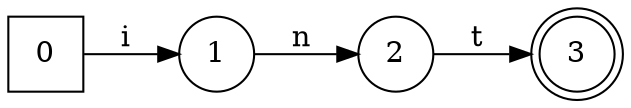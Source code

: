 digraph Generadoint {
rankdir=LR;
0 [ shape=square]
1 [ shape=circle]
2 [ shape=circle]
3 [ shape=doublecircle]
0->1[label="i "]
1->2[label="n "]
2->3[label="t "]
}
